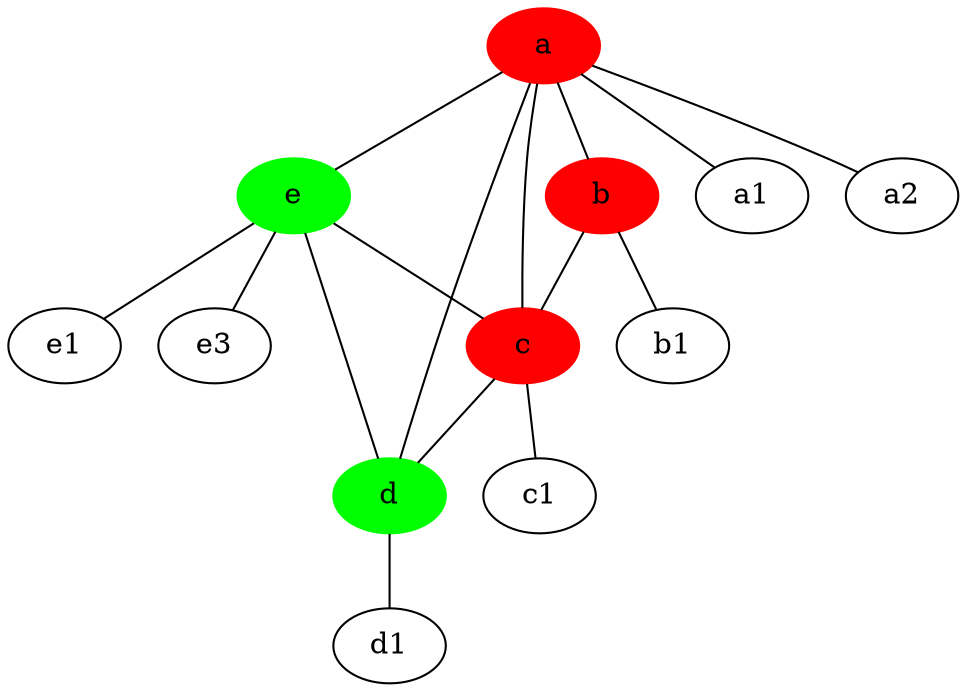 graph G {
  a -- b --  c;
  c -- d -- a -- e -- d;
  e -- c -- a;
  a -- a1;
  a -- a2;
  b -- b1;
  c -- c1;
  d -- d1;
  e -- e1;
  e -- e3;

  node [label = ""]
  a [color = red, style=filled];
  b [color = red, style=filled];
  c [color = red, style = filled];
  d [color = green, style = filled];
  e [color = green, style = filled];
  }
